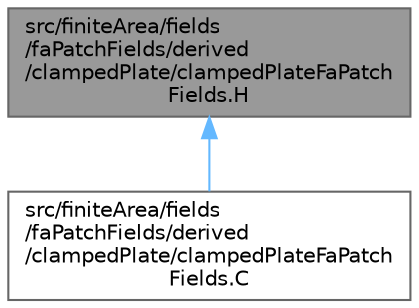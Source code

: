 digraph "src/finiteArea/fields/faPatchFields/derived/clampedPlate/clampedPlateFaPatchFields.H"
{
 // LATEX_PDF_SIZE
  bgcolor="transparent";
  edge [fontname=Helvetica,fontsize=10,labelfontname=Helvetica,labelfontsize=10];
  node [fontname=Helvetica,fontsize=10,shape=box,height=0.2,width=0.4];
  Node1 [id="Node000001",label="src/finiteArea/fields\l/faPatchFields/derived\l/clampedPlate/clampedPlateFaPatch\lFields.H",height=0.2,width=0.4,color="gray40", fillcolor="grey60", style="filled", fontcolor="black",tooltip=" "];
  Node1 -> Node2 [id="edge1_Node000001_Node000002",dir="back",color="steelblue1",style="solid",tooltip=" "];
  Node2 [id="Node000002",label="src/finiteArea/fields\l/faPatchFields/derived\l/clampedPlate/clampedPlateFaPatch\lFields.C",height=0.2,width=0.4,color="grey40", fillcolor="white", style="filled",URL="$clampedPlateFaPatchFields_8C.html",tooltip=" "];
}
